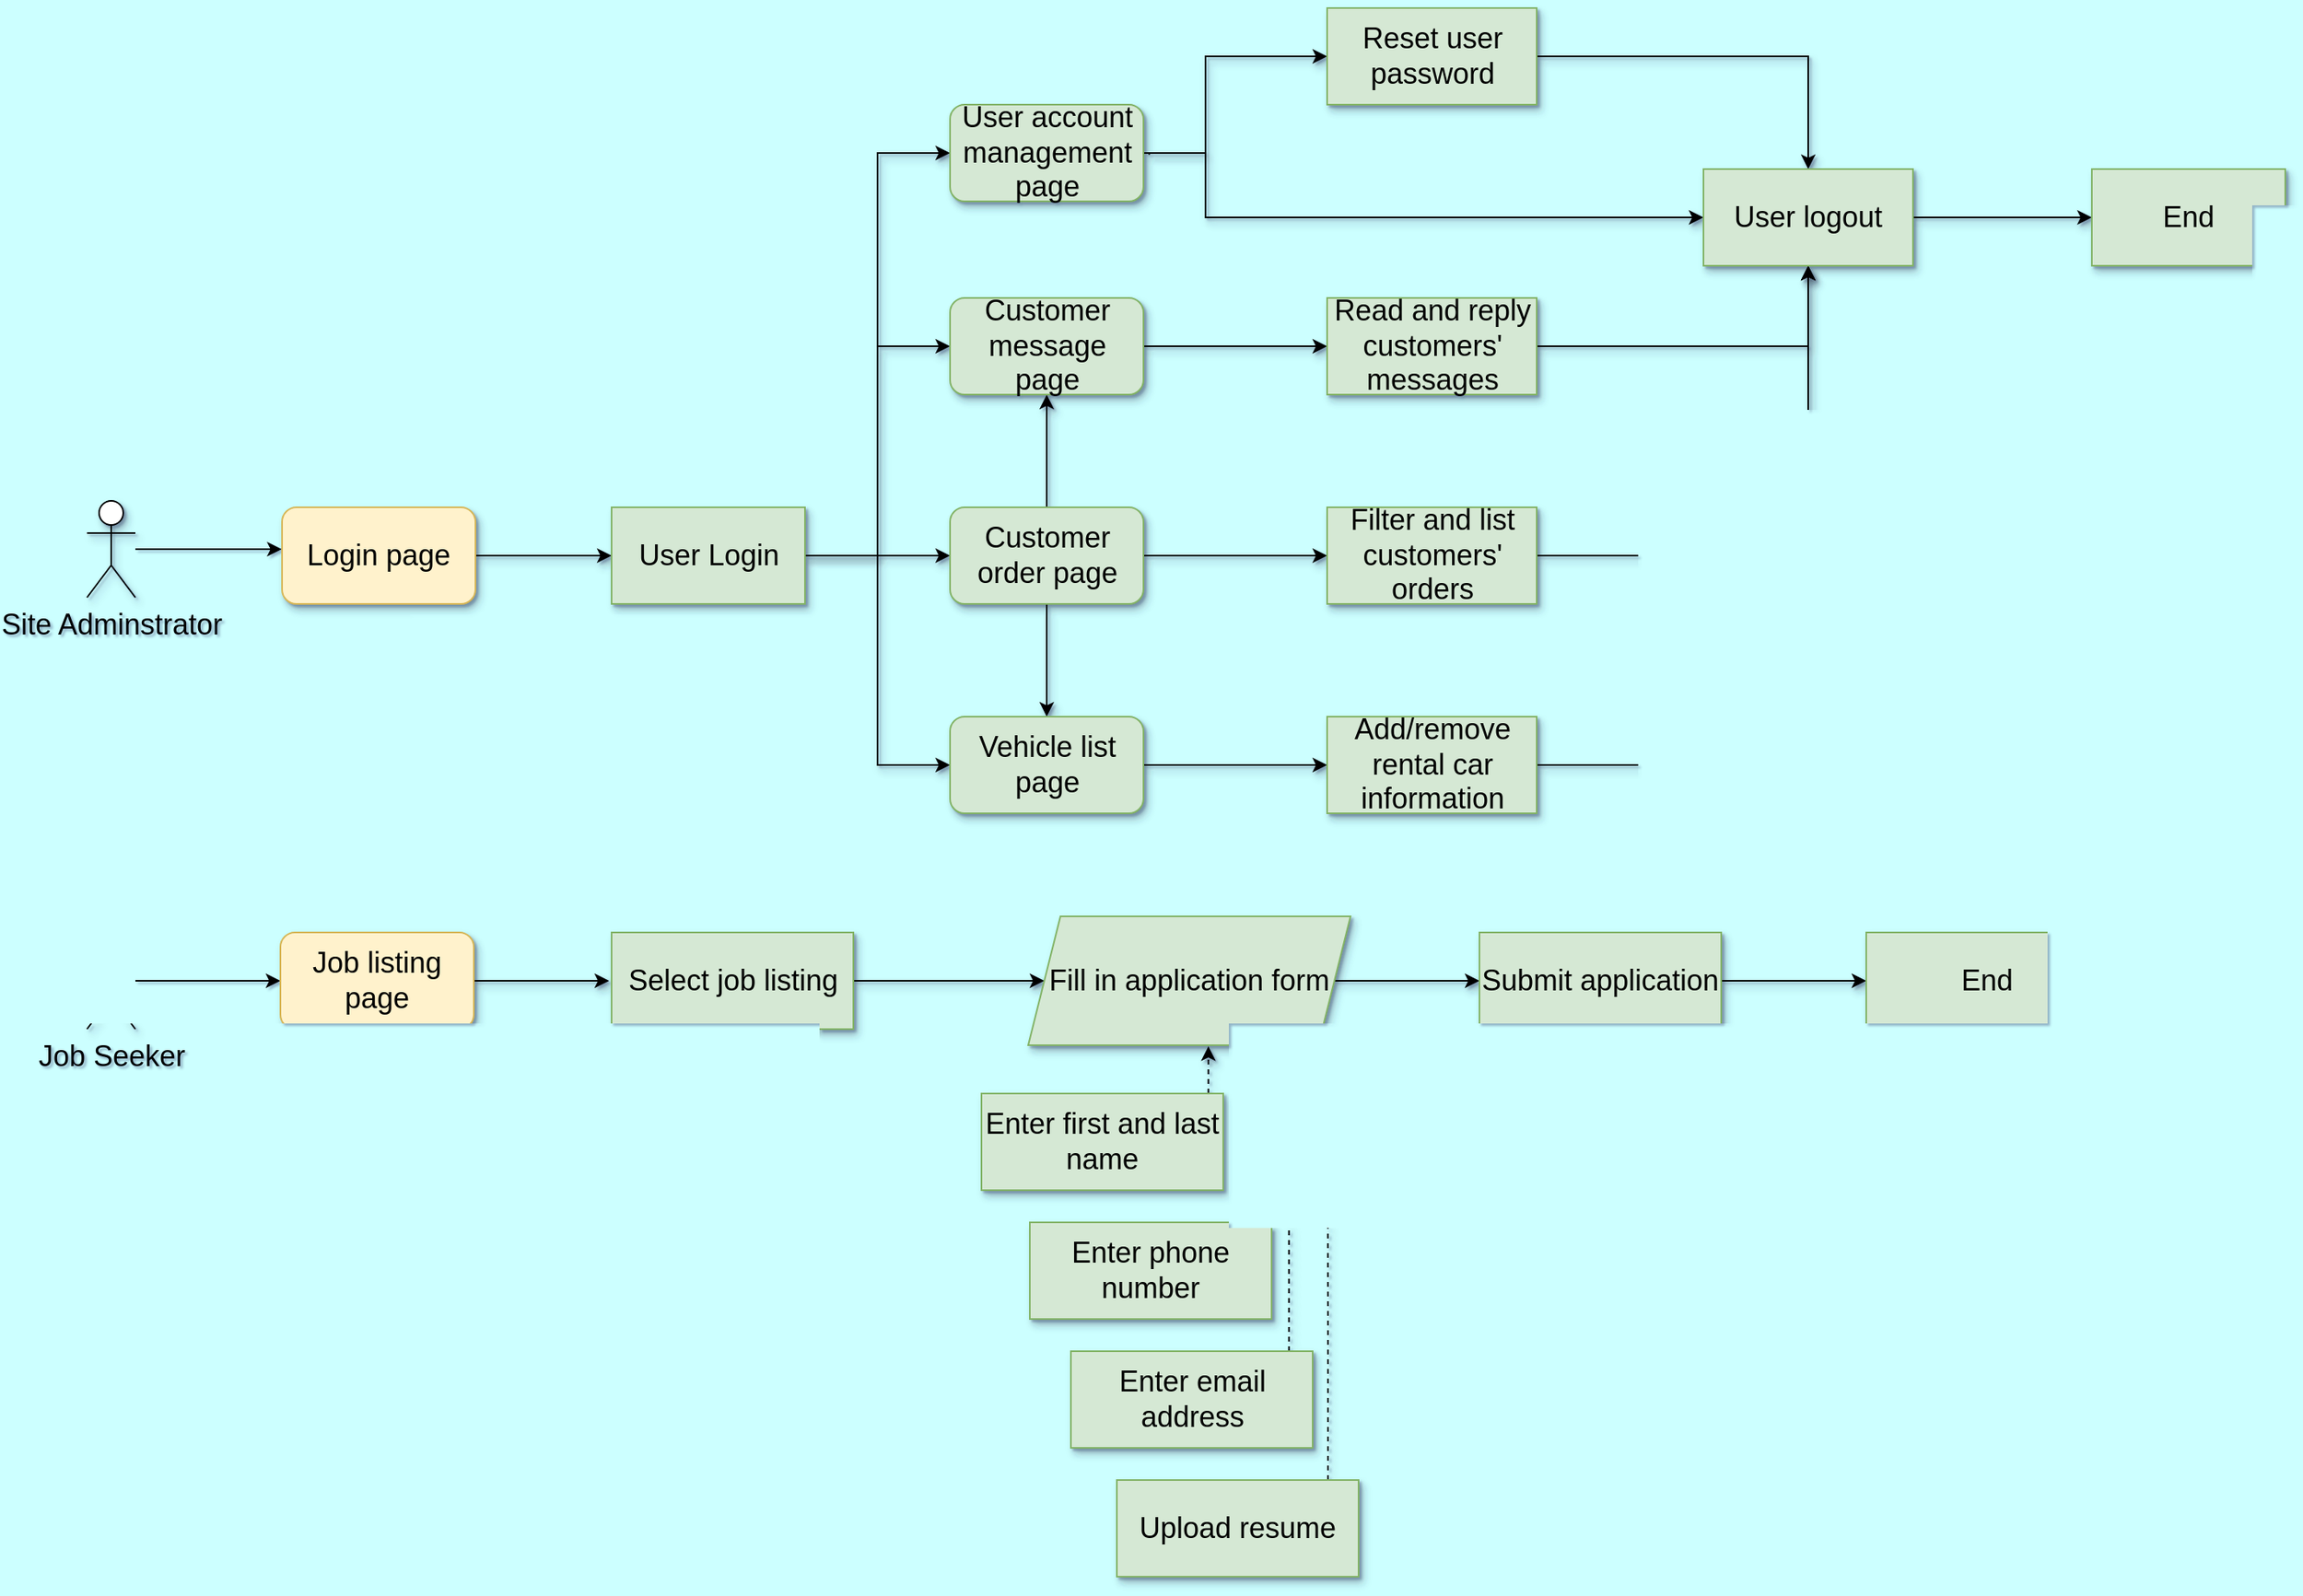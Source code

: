 <mxfile version="20.2.3" type="device"><diagram id="WsaAqYL5QrZh1MTs-457" name="Page-1"><mxGraphModel dx="5730" dy="1500" grid="0" gridSize="10" guides="1" tooltips="1" connect="1" arrows="1" fold="1" page="0" pageScale="1" pageWidth="2500" pageHeight="827" background="#CCFFFF" math="0" shadow="1"><root><mxCell id="0"/><mxCell id="1" parent="0"/><mxCell id="WUmvGGUVYZybde3wajhA-7" style="edgeStyle=orthogonalEdgeStyle;rounded=0;orthogonalLoop=1;jettySize=auto;html=1;entryX=0;entryY=0.5;entryDx=0;entryDy=0;fontSize=18;" edge="1" parent="1" source="ePE7i9SFc8uEp5SALIoM-7" target="J8bGm-42cG6A9V-dw6by-52"><mxGeometry relative="1" as="geometry"/></mxCell><mxCell id="ePE7i9SFc8uEp5SALIoM-7" value="&lt;font style=&quot;font-size: 18px;&quot;&gt;Job Seeker&lt;/font&gt;" style="shape=umlActor;verticalLabelPosition=bottom;verticalAlign=top;html=1;outlineConnect=0;rounded=0;shadow=1;" parent="1" vertex="1"><mxGeometry x="-3774" y="440" width="30" height="60" as="geometry"/></mxCell><mxCell id="WUmvGGUVYZybde3wajhA-6" style="edgeStyle=orthogonalEdgeStyle;rounded=0;orthogonalLoop=1;jettySize=auto;html=1;fontSize=18;" edge="1" parent="1" source="ePE7i9SFc8uEp5SALIoM-10"><mxGeometry relative="1" as="geometry"><mxPoint x="-3653.2" y="202" as="targetPoint"/></mxGeometry></mxCell><mxCell id="ePE7i9SFc8uEp5SALIoM-10" value="&lt;font style=&quot;font-size: 18px;&quot;&gt;Site Adminstrator&lt;/font&gt;" style="shape=umlActor;verticalLabelPosition=bottom;verticalAlign=top;html=1;outlineConnect=0;rounded=0;shadow=1;" parent="1" vertex="1"><mxGeometry x="-3774" y="172" width="30" height="60" as="geometry"/></mxCell><mxCell id="J8bGm-42cG6A9V-dw6by-9" style="edgeStyle=orthogonalEdgeStyle;rounded=0;orthogonalLoop=1;jettySize=auto;html=1;entryX=0;entryY=0.5;entryDx=0;entryDy=0;shadow=1;fontSize=18;" parent="1" source="J8bGm-42cG6A9V-dw6by-4" target="J8bGm-42cG6A9V-dw6by-8" edge="1"><mxGeometry relative="1" as="geometry"/></mxCell><mxCell id="J8bGm-42cG6A9V-dw6by-4" value="Login page" style="rounded=1;whiteSpace=wrap;html=1;fontSize=18;fillColor=#fff2cc;strokeColor=#d6b656;shadow=1;" parent="1" vertex="1"><mxGeometry x="-3653" y="176" width="120" height="60" as="geometry"/></mxCell><mxCell id="J8bGm-42cG6A9V-dw6by-11" style="edgeStyle=orthogonalEdgeStyle;rounded=0;orthogonalLoop=1;jettySize=auto;html=1;entryX=0;entryY=0.5;entryDx=0;entryDy=0;shadow=1;fontSize=18;" parent="1" source="J8bGm-42cG6A9V-dw6by-8" target="J8bGm-42cG6A9V-dw6by-10" edge="1"><mxGeometry relative="1" as="geometry"/></mxCell><mxCell id="J8bGm-42cG6A9V-dw6by-28" style="edgeStyle=orthogonalEdgeStyle;rounded=0;orthogonalLoop=1;jettySize=auto;html=1;entryX=0;entryY=0.5;entryDx=0;entryDy=0;shadow=1;fontSize=18;" parent="1" source="J8bGm-42cG6A9V-dw6by-8" target="J8bGm-42cG6A9V-dw6by-18" edge="1"><mxGeometry relative="1" as="geometry"/></mxCell><mxCell id="J8bGm-42cG6A9V-dw6by-30" style="edgeStyle=orthogonalEdgeStyle;rounded=0;orthogonalLoop=1;jettySize=auto;html=1;entryX=0;entryY=0.5;entryDx=0;entryDy=0;shadow=1;fontSize=18;" parent="1" source="J8bGm-42cG6A9V-dw6by-8" target="J8bGm-42cG6A9V-dw6by-29" edge="1"><mxGeometry relative="1" as="geometry"/></mxCell><mxCell id="J8bGm-42cG6A9V-dw6by-36" style="edgeStyle=orthogonalEdgeStyle;rounded=0;orthogonalLoop=1;jettySize=auto;html=1;entryX=0;entryY=0.5;entryDx=0;entryDy=0;shadow=1;fontSize=18;" parent="1" source="J8bGm-42cG6A9V-dw6by-8" target="J8bGm-42cG6A9V-dw6by-35" edge="1"><mxGeometry relative="1" as="geometry"/></mxCell><mxCell id="J8bGm-42cG6A9V-dw6by-8" value="User Login" style="rounded=0;whiteSpace=wrap;html=1;shadow=1;fontSize=18;fillColor=#d5e8d4;strokeColor=#82b366;" parent="1" vertex="1"><mxGeometry x="-3448.5" y="176" width="120" height="60" as="geometry"/></mxCell><mxCell id="J8bGm-42cG6A9V-dw6by-19" style="edgeStyle=orthogonalEdgeStyle;rounded=0;orthogonalLoop=1;jettySize=auto;html=1;shadow=1;fontSize=18;" parent="1" source="J8bGm-42cG6A9V-dw6by-10" target="J8bGm-42cG6A9V-dw6by-18" edge="1"><mxGeometry relative="1" as="geometry"/></mxCell><mxCell id="J8bGm-42cG6A9V-dw6by-26" style="edgeStyle=orthogonalEdgeStyle;rounded=0;orthogonalLoop=1;jettySize=auto;html=1;entryX=0;entryY=0.5;entryDx=0;entryDy=0;shadow=1;fontSize=18;" parent="1" source="J8bGm-42cG6A9V-dw6by-10" target="J8bGm-42cG6A9V-dw6by-16" edge="1"><mxGeometry relative="1" as="geometry"/></mxCell><mxCell id="J8bGm-42cG6A9V-dw6by-31" style="edgeStyle=orthogonalEdgeStyle;rounded=0;orthogonalLoop=1;jettySize=auto;html=1;entryX=0.5;entryY=1;entryDx=0;entryDy=0;shadow=1;fontSize=18;" parent="1" source="J8bGm-42cG6A9V-dw6by-10" target="J8bGm-42cG6A9V-dw6by-29" edge="1"><mxGeometry relative="1" as="geometry"/></mxCell><mxCell id="J8bGm-42cG6A9V-dw6by-10" value="Customer order page" style="rounded=1;whiteSpace=wrap;html=1;fontSize=18;fillColor=#d5e8d4;strokeColor=#82b366;shadow=1;" parent="1" vertex="1"><mxGeometry x="-3238.5" y="176" width="120" height="60" as="geometry"/></mxCell><mxCell id="J8bGm-42cG6A9V-dw6by-50" style="edgeStyle=orthogonalEdgeStyle;rounded=0;orthogonalLoop=1;jettySize=auto;html=1;entryX=0.5;entryY=1;entryDx=0;entryDy=0;shadow=1;fontSize=18;" parent="1" source="J8bGm-42cG6A9V-dw6by-16" target="J8bGm-42cG6A9V-dw6by-38" edge="1"><mxGeometry relative="1" as="geometry"/></mxCell><mxCell id="J8bGm-42cG6A9V-dw6by-16" value="Filter and list customers' orders" style="rounded=0;whiteSpace=wrap;html=1;shadow=1;fontSize=18;fillColor=#d5e8d4;strokeColor=#82b366;" parent="1" vertex="1"><mxGeometry x="-3004.5" y="176" width="130" height="60" as="geometry"/></mxCell><mxCell id="J8bGm-42cG6A9V-dw6by-25" value="" style="edgeStyle=orthogonalEdgeStyle;rounded=0;orthogonalLoop=1;jettySize=auto;html=1;shadow=1;fontSize=18;" parent="1" source="J8bGm-42cG6A9V-dw6by-18" target="J8bGm-42cG6A9V-dw6by-20" edge="1"><mxGeometry relative="1" as="geometry"/></mxCell><mxCell id="J8bGm-42cG6A9V-dw6by-18" value="Vehicle list page" style="rounded=1;whiteSpace=wrap;html=1;fontSize=18;fillColor=#d5e8d4;strokeColor=#82b366;shadow=1;" parent="1" vertex="1"><mxGeometry x="-3238.5" y="306" width="120" height="60" as="geometry"/></mxCell><mxCell id="J8bGm-42cG6A9V-dw6by-51" style="edgeStyle=orthogonalEdgeStyle;rounded=0;orthogonalLoop=1;jettySize=auto;html=1;entryX=0.5;entryY=1;entryDx=0;entryDy=0;shadow=1;fontSize=18;" parent="1" source="J8bGm-42cG6A9V-dw6by-20" target="J8bGm-42cG6A9V-dw6by-38" edge="1"><mxGeometry relative="1" as="geometry"/></mxCell><mxCell id="J8bGm-42cG6A9V-dw6by-20" value="Add/remove rental car information" style="rounded=0;whiteSpace=wrap;html=1;shadow=1;fontSize=18;fillColor=#d5e8d4;strokeColor=#82b366;" parent="1" vertex="1"><mxGeometry x="-3004.5" y="306" width="130" height="60" as="geometry"/></mxCell><mxCell id="J8bGm-42cG6A9V-dw6by-33" style="edgeStyle=orthogonalEdgeStyle;rounded=0;orthogonalLoop=1;jettySize=auto;html=1;entryX=0;entryY=0.5;entryDx=0;entryDy=0;shadow=1;fontSize=18;" parent="1" source="J8bGm-42cG6A9V-dw6by-29" target="J8bGm-42cG6A9V-dw6by-32" edge="1"><mxGeometry relative="1" as="geometry"/></mxCell><mxCell id="J8bGm-42cG6A9V-dw6by-29" value="Customer message page" style="rounded=1;whiteSpace=wrap;html=1;fontSize=18;fillColor=#d5e8d4;strokeColor=#82b366;shadow=1;" parent="1" vertex="1"><mxGeometry x="-3238.5" y="46" width="120" height="60" as="geometry"/></mxCell><mxCell id="J8bGm-42cG6A9V-dw6by-49" style="edgeStyle=orthogonalEdgeStyle;rounded=0;orthogonalLoop=1;jettySize=auto;html=1;entryX=0.5;entryY=1;entryDx=0;entryDy=0;shadow=1;fontSize=18;" parent="1" source="J8bGm-42cG6A9V-dw6by-32" target="J8bGm-42cG6A9V-dw6by-38" edge="1"><mxGeometry relative="1" as="geometry"/></mxCell><mxCell id="J8bGm-42cG6A9V-dw6by-32" value="Read and reply customers' messages" style="rounded=0;whiteSpace=wrap;html=1;shadow=1;fontSize=18;fillColor=#d5e8d4;strokeColor=#82b366;" parent="1" vertex="1"><mxGeometry x="-3004.5" y="46" width="130" height="60" as="geometry"/></mxCell><mxCell id="J8bGm-42cG6A9V-dw6by-39" style="edgeStyle=orthogonalEdgeStyle;rounded=0;orthogonalLoop=1;jettySize=auto;html=1;shadow=1;fontSize=18;" parent="1" source="J8bGm-42cG6A9V-dw6by-35" target="J8bGm-42cG6A9V-dw6by-37" edge="1"><mxGeometry relative="1" as="geometry"><Array as="points"><mxPoint x="-3080" y="-44"/><mxPoint x="-3080" y="-104"/></Array></mxGeometry></mxCell><mxCell id="J8bGm-42cG6A9V-dw6by-40" style="edgeStyle=orthogonalEdgeStyle;rounded=0;orthogonalLoop=1;jettySize=auto;html=1;entryX=0;entryY=0.5;entryDx=0;entryDy=0;shadow=1;fontSize=18;exitX=1.03;exitY=0.518;exitDx=0;exitDy=0;exitPerimeter=0;" parent="1" source="J8bGm-42cG6A9V-dw6by-35" target="J8bGm-42cG6A9V-dw6by-38" edge="1"><mxGeometry relative="1" as="geometry"><Array as="points"><mxPoint x="-3115" y="-44"/><mxPoint x="-3080" y="-44"/><mxPoint x="-3080" y="-4"/></Array></mxGeometry></mxCell><mxCell id="J8bGm-42cG6A9V-dw6by-35" value="&lt;div&gt;User account management&lt;/div&gt;&lt;div&gt;page&lt;br&gt;&lt;/div&gt;" style="rounded=1;whiteSpace=wrap;html=1;fontSize=18;fillColor=#d5e8d4;strokeColor=#82b366;shadow=1;" parent="1" vertex="1"><mxGeometry x="-3238.5" y="-74" width="120" height="60" as="geometry"/></mxCell><mxCell id="J8bGm-42cG6A9V-dw6by-47" style="edgeStyle=orthogonalEdgeStyle;rounded=0;orthogonalLoop=1;jettySize=auto;html=1;entryX=0.5;entryY=0;entryDx=0;entryDy=0;shadow=1;fontSize=18;" parent="1" source="J8bGm-42cG6A9V-dw6by-37" target="J8bGm-42cG6A9V-dw6by-38" edge="1"><mxGeometry relative="1" as="geometry"/></mxCell><mxCell id="J8bGm-42cG6A9V-dw6by-37" value="Reset user password" style="rounded=0;whiteSpace=wrap;html=1;shadow=1;fontSize=18;fillColor=#d5e8d4;strokeColor=#82b366;" parent="1" vertex="1"><mxGeometry x="-3004.5" y="-134" width="130" height="60" as="geometry"/></mxCell><mxCell id="J8bGm-42cG6A9V-dw6by-44" style="edgeStyle=orthogonalEdgeStyle;rounded=0;orthogonalLoop=1;jettySize=auto;html=1;entryX=0;entryY=0.5;entryDx=0;entryDy=0;shadow=1;fontSize=18;" parent="1" source="J8bGm-42cG6A9V-dw6by-38" target="J8bGm-42cG6A9V-dw6by-43" edge="1"><mxGeometry relative="1" as="geometry"/></mxCell><mxCell id="J8bGm-42cG6A9V-dw6by-38" value="User logout" style="rounded=0;whiteSpace=wrap;html=1;shadow=1;fontSize=18;fillColor=#d5e8d4;strokeColor=#82b366;" parent="1" vertex="1"><mxGeometry x="-2771" y="-34" width="130" height="60" as="geometry"/></mxCell><mxCell id="J8bGm-42cG6A9V-dw6by-43" value="End" style="rounded=0;whiteSpace=wrap;html=1;fontSize=18;fillColor=#d5e8d4;strokeColor=#82b366;shadow=1;" parent="1" vertex="1"><mxGeometry x="-2530" y="-34" width="120" height="60" as="geometry"/></mxCell><mxCell id="J8bGm-42cG6A9V-dw6by-55" style="edgeStyle=orthogonalEdgeStyle;rounded=0;orthogonalLoop=1;jettySize=auto;html=1;shadow=1;fontSize=18;" parent="1" source="J8bGm-42cG6A9V-dw6by-52" edge="1"><mxGeometry relative="1" as="geometry"><mxPoint x="-3450" y="470" as="targetPoint"/></mxGeometry></mxCell><mxCell id="J8bGm-42cG6A9V-dw6by-52" value="Job listing page" style="rounded=1;whiteSpace=wrap;html=1;fontSize=18;fillColor=#fff2cc;strokeColor=#d6b656;shadow=1;" parent="1" vertex="1"><mxGeometry x="-3654" y="440" width="120" height="60" as="geometry"/></mxCell><mxCell id="J8bGm-42cG6A9V-dw6by-61" style="edgeStyle=orthogonalEdgeStyle;rounded=0;orthogonalLoop=1;jettySize=auto;html=1;shadow=1;fontSize=18;" parent="1" source="J8bGm-42cG6A9V-dw6by-54" target="J8bGm-42cG6A9V-dw6by-56" edge="1"><mxGeometry relative="1" as="geometry"/></mxCell><mxCell id="J8bGm-42cG6A9V-dw6by-54" value="Select job listing" style="rounded=0;whiteSpace=wrap;html=1;fontSize=18;fillColor=#d5e8d4;strokeColor=#82b366;shadow=1;" parent="1" vertex="1"><mxGeometry x="-3448.5" y="440" width="150" height="60" as="geometry"/></mxCell><mxCell id="J8bGm-42cG6A9V-dw6by-67" style="edgeStyle=orthogonalEdgeStyle;rounded=0;orthogonalLoop=1;jettySize=auto;html=1;entryX=0;entryY=0.5;entryDx=0;entryDy=0;shadow=1;fontSize=18;" parent="1" source="J8bGm-42cG6A9V-dw6by-56" target="J8bGm-42cG6A9V-dw6by-66" edge="1"><mxGeometry relative="1" as="geometry"/></mxCell><mxCell id="J8bGm-42cG6A9V-dw6by-56" value="Fill in application form" style="shape=parallelogram;perimeter=parallelogramPerimeter;whiteSpace=wrap;html=1;fixedSize=1;fontSize=18;fillColor=#d5e8d4;strokeColor=#82b366;rounded=0;shadow=1;" parent="1" vertex="1"><mxGeometry x="-3190" y="430" width="200" height="80" as="geometry"/></mxCell><mxCell id="J8bGm-42cG6A9V-dw6by-62" style="edgeStyle=orthogonalEdgeStyle;rounded=0;orthogonalLoop=1;jettySize=auto;html=1;entryX=0.604;entryY=1.008;entryDx=0;entryDy=0;entryPerimeter=0;shadow=1;fontSize=18;dashed=1;" parent="1" source="J8bGm-42cG6A9V-dw6by-57" edge="1"><mxGeometry relative="1" as="geometry"><mxPoint x="-3078.2" y="510.64" as="targetPoint"/><Array as="points"><mxPoint x="-3079" y="520"/></Array></mxGeometry></mxCell><mxCell id="J8bGm-42cG6A9V-dw6by-57" value="Enter first and last name" style="rounded=0;whiteSpace=wrap;html=1;fontSize=18;fillColor=#d5e8d4;strokeColor=#82b366;shadow=1;" parent="1" vertex="1"><mxGeometry x="-3219" y="540" width="150" height="60" as="geometry"/></mxCell><mxCell id="J8bGm-42cG6A9V-dw6by-63" style="edgeStyle=orthogonalEdgeStyle;rounded=0;orthogonalLoop=1;jettySize=auto;html=1;shadow=1;dashed=1;fontSize=18;" parent="1" edge="1"><mxGeometry relative="1" as="geometry"><mxPoint x="-3054" y="620" as="sourcePoint"/><mxPoint x="-3054" y="510" as="targetPoint"/><Array as="points"><mxPoint x="-3054" y="510"/></Array></mxGeometry></mxCell><mxCell id="J8bGm-42cG6A9V-dw6by-58" value="Enter phone number" style="rounded=0;whiteSpace=wrap;html=1;fontSize=18;fillColor=#d5e8d4;strokeColor=#82b366;shadow=1;" parent="1" vertex="1"><mxGeometry x="-3189" y="620" width="150" height="60" as="geometry"/></mxCell><mxCell id="J8bGm-42cG6A9V-dw6by-64" style="edgeStyle=orthogonalEdgeStyle;rounded=0;orthogonalLoop=1;jettySize=auto;html=1;shadow=1;dashed=1;fontSize=18;entryX=0.854;entryY=0.997;entryDx=0;entryDy=0;entryPerimeter=0;" parent="1" source="J8bGm-42cG6A9V-dw6by-59" edge="1"><mxGeometry relative="1" as="geometry"><mxPoint x="-3028.2" y="509.76" as="targetPoint"/><Array as="points"><mxPoint x="-3029" y="626"/></Array></mxGeometry></mxCell><mxCell id="J8bGm-42cG6A9V-dw6by-59" value="Enter email address" style="rounded=0;whiteSpace=wrap;html=1;fontSize=18;fillColor=#d5e8d4;strokeColor=#82b366;shadow=1;" parent="1" vertex="1"><mxGeometry x="-3163.5" y="700" width="150" height="60" as="geometry"/></mxCell><mxCell id="J8bGm-42cG6A9V-dw6by-65" style="edgeStyle=orthogonalEdgeStyle;rounded=0;orthogonalLoop=1;jettySize=auto;html=1;entryX=1;entryY=1;entryDx=0;entryDy=0;shadow=1;dashed=1;fontSize=18;" parent="1" edge="1"><mxGeometry relative="1" as="geometry"><mxPoint x="-3004" y="780" as="sourcePoint"/><mxPoint x="-3004.182" y="502.727" as="targetPoint"/><Array as="points"><mxPoint x="-3004" y="680"/><mxPoint x="-3004" y="680"/></Array></mxGeometry></mxCell><mxCell id="J8bGm-42cG6A9V-dw6by-60" value="Upload resume" style="rounded=0;whiteSpace=wrap;html=1;fontSize=18;fillColor=#d5e8d4;strokeColor=#82b366;shadow=1;" parent="1" vertex="1"><mxGeometry x="-3135" y="780" width="150" height="60" as="geometry"/></mxCell><mxCell id="J8bGm-42cG6A9V-dw6by-69" style="edgeStyle=orthogonalEdgeStyle;rounded=0;orthogonalLoop=1;jettySize=auto;html=1;entryX=0;entryY=0.5;entryDx=0;entryDy=0;shadow=1;fontSize=18;" parent="1" source="J8bGm-42cG6A9V-dw6by-66" target="J8bGm-42cG6A9V-dw6by-68" edge="1"><mxGeometry relative="1" as="geometry"/></mxCell><mxCell id="J8bGm-42cG6A9V-dw6by-66" value="Submit application" style="rounded=0;whiteSpace=wrap;html=1;fontSize=18;fillColor=#d5e8d4;strokeColor=#82b366;shadow=1;" parent="1" vertex="1"><mxGeometry x="-2910" y="440" width="150" height="60" as="geometry"/></mxCell><mxCell id="J8bGm-42cG6A9V-dw6by-68" value="End" style="rounded=0;whiteSpace=wrap;html=1;fontSize=18;fillColor=#d5e8d4;strokeColor=#82b366;shadow=1;" parent="1" vertex="1"><mxGeometry x="-2670" y="440" width="150" height="60" as="geometry"/></mxCell></root></mxGraphModel></diagram></mxfile>